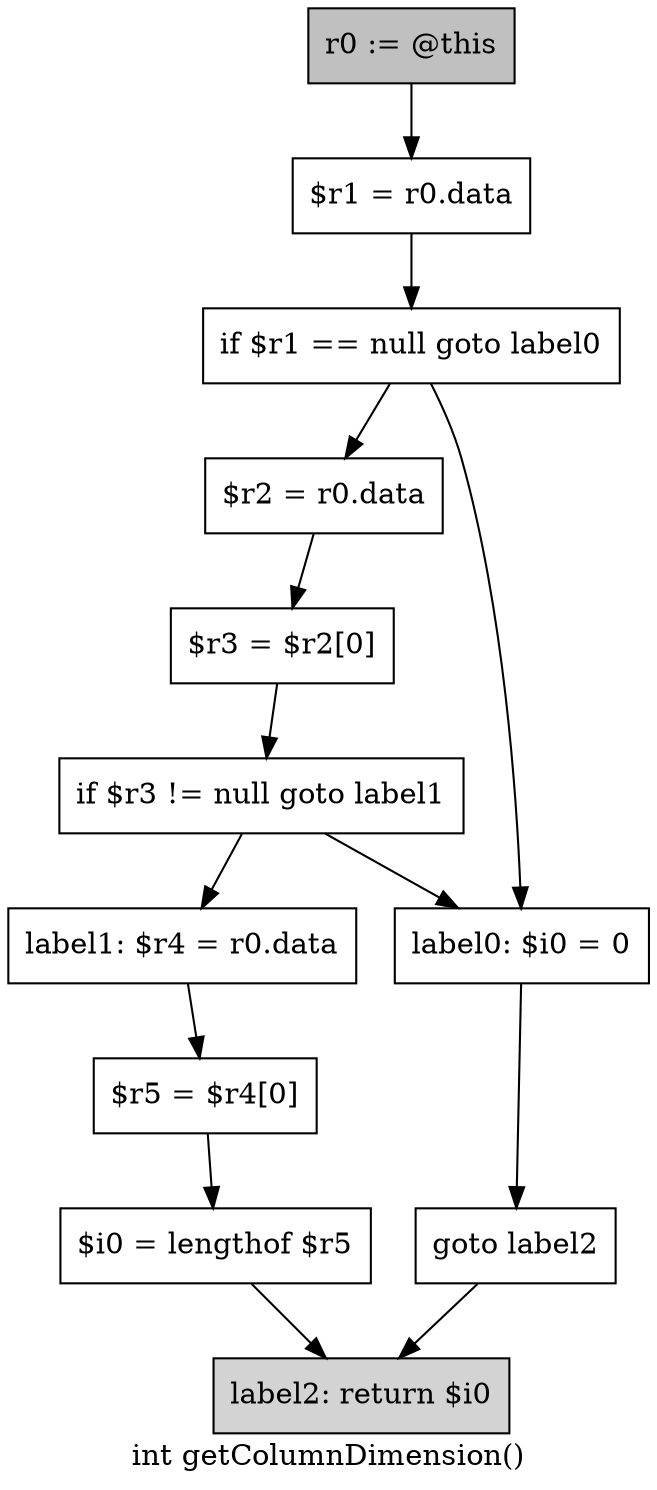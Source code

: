 digraph "int getColumnDimension()" {
    label="int getColumnDimension()";
    node [shape=box];
    "0" [style=filled,fillcolor=gray,label="r0 := @this",];
    "1" [label="$r1 = r0.data",];
    "0"->"1";
    "2" [label="if $r1 == null goto label0",];
    "1"->"2";
    "3" [label="$r2 = r0.data",];
    "2"->"3";
    "6" [label="label0: $i0 = 0",];
    "2"->"6";
    "4" [label="$r3 = $r2[0]",];
    "3"->"4";
    "5" [label="if $r3 != null goto label1",];
    "4"->"5";
    "5"->"6";
    "8" [label="label1: $r4 = r0.data",];
    "5"->"8";
    "7" [label="goto label2",];
    "6"->"7";
    "11" [style=filled,fillcolor=lightgray,label="label2: return $i0",];
    "7"->"11";
    "9" [label="$r5 = $r4[0]",];
    "8"->"9";
    "10" [label="$i0 = lengthof $r5",];
    "9"->"10";
    "10"->"11";
}
